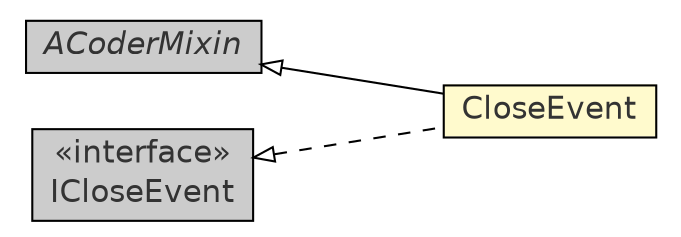 #!/usr/local/bin/dot
#
# Class diagram 
# Generated by UmlGraph version 4.8 (http://www.spinellis.gr/sw/umlgraph)
#

digraph G {
	edge [fontname="Helvetica",fontsize=10,labelfontname="Helvetica",labelfontsize=10];
	node [fontname="Helvetica",fontsize=10,shape=plaintext];
	rankdir=LR;
	ranksep=1;
	// com.xuggle.mediatool.event.ACoderMixin
	c23153 [label=<<table border="0" cellborder="1" cellspacing="0" cellpadding="2" port="p" bgcolor="grey80" href="./ACoderMixin.html">
		<tr><td><table border="0" cellspacing="0" cellpadding="1">
			<tr><td><font face="Helvetica-Oblique"> ACoderMixin </font></td></tr>
		</table></td></tr>
		</table>>, fontname="Helvetica", fontcolor="grey20", fontsize=15.0];
	// com.xuggle.mediatool.event.ICloseEvent
	c23176 [label=<<table border="0" cellborder="1" cellspacing="0" cellpadding="2" port="p" bgcolor="grey80" href="./ICloseEvent.html">
		<tr><td><table border="0" cellspacing="0" cellpadding="1">
			<tr><td> &laquo;interface&raquo; </td></tr>
			<tr><td> ICloseEvent </td></tr>
		</table></td></tr>
		</table>>, fontname="Helvetica", fontcolor="grey20", fontsize=15.0];
	// com.xuggle.mediatool.event.CloseEvent
	c23180 [label=<<table border="0" cellborder="1" cellspacing="0" cellpadding="2" port="p" bgcolor="lemonChiffon" href="./CloseEvent.html">
		<tr><td><table border="0" cellspacing="0" cellpadding="1">
			<tr><td> CloseEvent </td></tr>
		</table></td></tr>
		</table>>, fontname="Helvetica", fontcolor="grey20", fontsize=15.0];
	//com.xuggle.mediatool.event.CloseEvent extends com.xuggle.mediatool.event.ACoderMixin
	c23153:p -> c23180:p [dir=back,arrowtail=empty];
	//com.xuggle.mediatool.event.CloseEvent implements com.xuggle.mediatool.event.ICloseEvent
	c23176:p -> c23180:p [dir=back,arrowtail=empty,style=dashed];
}

